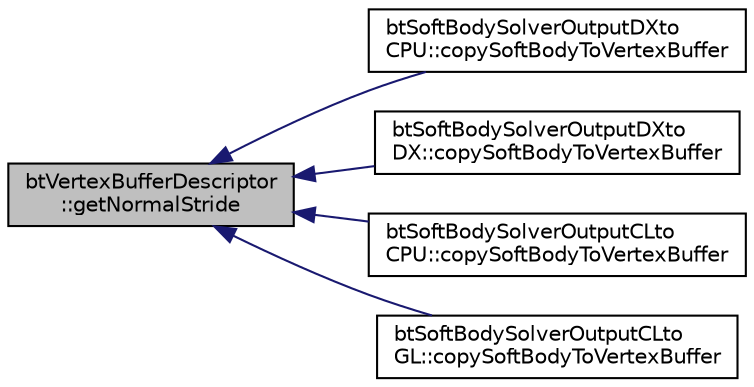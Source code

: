 digraph "btVertexBufferDescriptor::getNormalStride"
{
  edge [fontname="Helvetica",fontsize="10",labelfontname="Helvetica",labelfontsize="10"];
  node [fontname="Helvetica",fontsize="10",shape=record];
  rankdir="LR";
  Node1 [label="btVertexBufferDescriptor\l::getNormalStride",height=0.2,width=0.4,color="black", fillcolor="grey75", style="filled", fontcolor="black"];
  Node1 -> Node2 [dir="back",color="midnightblue",fontsize="10",style="solid",fontname="Helvetica"];
  Node2 [label="btSoftBodySolverOutputDXto\lCPU::copySoftBodyToVertexBuffer",height=0.2,width=0.4,color="black", fillcolor="white", style="filled",URL="$classbt_soft_body_solver_output_d_xto_c_p_u.html#a0106bf90eec43326254607cab4a10478"];
  Node1 -> Node3 [dir="back",color="midnightblue",fontsize="10",style="solid",fontname="Helvetica"];
  Node3 [label="btSoftBodySolverOutputDXto\lDX::copySoftBodyToVertexBuffer",height=0.2,width=0.4,color="black", fillcolor="white", style="filled",URL="$classbt_soft_body_solver_output_d_xto_d_x.html#ab1bb3e5dd8a6e45ad6063398682806cb"];
  Node1 -> Node4 [dir="back",color="midnightblue",fontsize="10",style="solid",fontname="Helvetica"];
  Node4 [label="btSoftBodySolverOutputCLto\lCPU::copySoftBodyToVertexBuffer",height=0.2,width=0.4,color="black", fillcolor="white", style="filled",URL="$classbt_soft_body_solver_output_c_lto_c_p_u.html#a2ab37dd740cd08217468e4b9e74d73f5"];
  Node1 -> Node5 [dir="back",color="midnightblue",fontsize="10",style="solid",fontname="Helvetica"];
  Node5 [label="btSoftBodySolverOutputCLto\lGL::copySoftBodyToVertexBuffer",height=0.2,width=0.4,color="black", fillcolor="white", style="filled",URL="$classbt_soft_body_solver_output_c_lto_g_l.html#ab6f232898b815166551373a6c2d95b58"];
}
